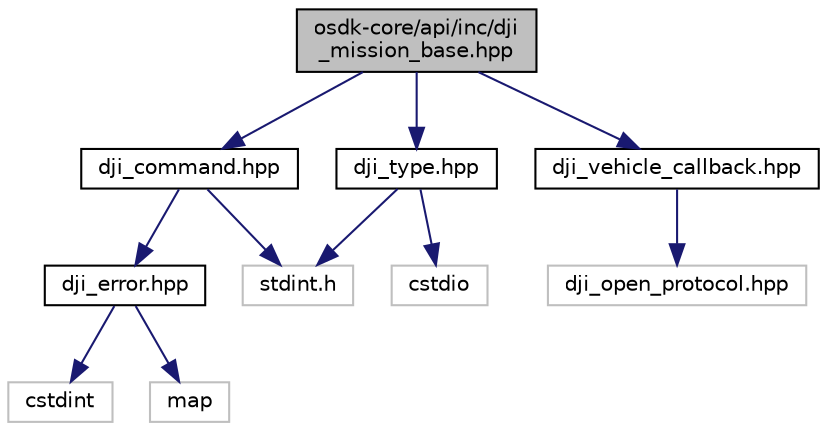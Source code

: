digraph "osdk-core/api/inc/dji_mission_base.hpp"
{
 // INTERACTIVE_SVG=YES
 // LATEX_PDF_SIZE
  edge [fontname="Helvetica",fontsize="10",labelfontname="Helvetica",labelfontsize="10"];
  node [fontname="Helvetica",fontsize="10",shape=record];
  Node1 [label="osdk-core/api/inc/dji\l_mission_base.hpp",height=0.2,width=0.4,color="black", fillcolor="grey75", style="filled", fontcolor="black",tooltip="Mission-Base abstract class for DJI OSDK library."];
  Node1 -> Node2 [color="midnightblue",fontsize="10",style="solid",fontname="Helvetica"];
  Node2 [label="dji_command.hpp",height=0.2,width=0.4,color="black", fillcolor="white", style="filled",URL="$dji__command_8hpp.html",tooltip="All DJI OSDK OpenProtocol Command IDs."];
  Node2 -> Node3 [color="midnightblue",fontsize="10",style="solid",fontname="Helvetica"];
  Node3 [label="dji_error.hpp",height=0.2,width=0.4,color="black", fillcolor="white", style="filled",URL="$dji__error_8hpp.html",tooltip="All DJI OSDK OpenProtocol ACK Error Codes."];
  Node3 -> Node4 [color="midnightblue",fontsize="10",style="solid",fontname="Helvetica"];
  Node4 [label="cstdint",height=0.2,width=0.4,color="grey75", fillcolor="white", style="filled",tooltip=" "];
  Node3 -> Node5 [color="midnightblue",fontsize="10",style="solid",fontname="Helvetica"];
  Node5 [label="map",height=0.2,width=0.4,color="grey75", fillcolor="white", style="filled",tooltip=" "];
  Node2 -> Node6 [color="midnightblue",fontsize="10",style="solid",fontname="Helvetica"];
  Node6 [label="stdint.h",height=0.2,width=0.4,color="grey75", fillcolor="white", style="filled",tooltip=" "];
  Node1 -> Node7 [color="midnightblue",fontsize="10",style="solid",fontname="Helvetica"];
  Node7 [label="dji_type.hpp",height=0.2,width=0.4,color="black", fillcolor="white", style="filled",URL="$dji__type_8hpp.html",tooltip="Data type and Data Structure definitions for use throughout DJI OSDK."];
  Node7 -> Node8 [color="midnightblue",fontsize="10",style="solid",fontname="Helvetica"];
  Node8 [label="cstdio",height=0.2,width=0.4,color="grey75", fillcolor="white", style="filled",tooltip=" "];
  Node7 -> Node6 [color="midnightblue",fontsize="10",style="solid",fontname="Helvetica"];
  Node1 -> Node9 [color="midnightblue",fontsize="10",style="solid",fontname="Helvetica"];
  Node9 [label="dji_vehicle_callback.hpp",height=0.2,width=0.4,color="black", fillcolor="white", style="filled",URL="$dji__vehicle__callback_8hpp.html",tooltip="Type definition for new Vehicle-style callbacks."];
  Node9 -> Node10 [color="midnightblue",fontsize="10",style="solid",fontname="Helvetica"];
  Node10 [label="dji_open_protocol.hpp",height=0.2,width=0.4,color="grey75", fillcolor="white", style="filled",tooltip=" "];
}
